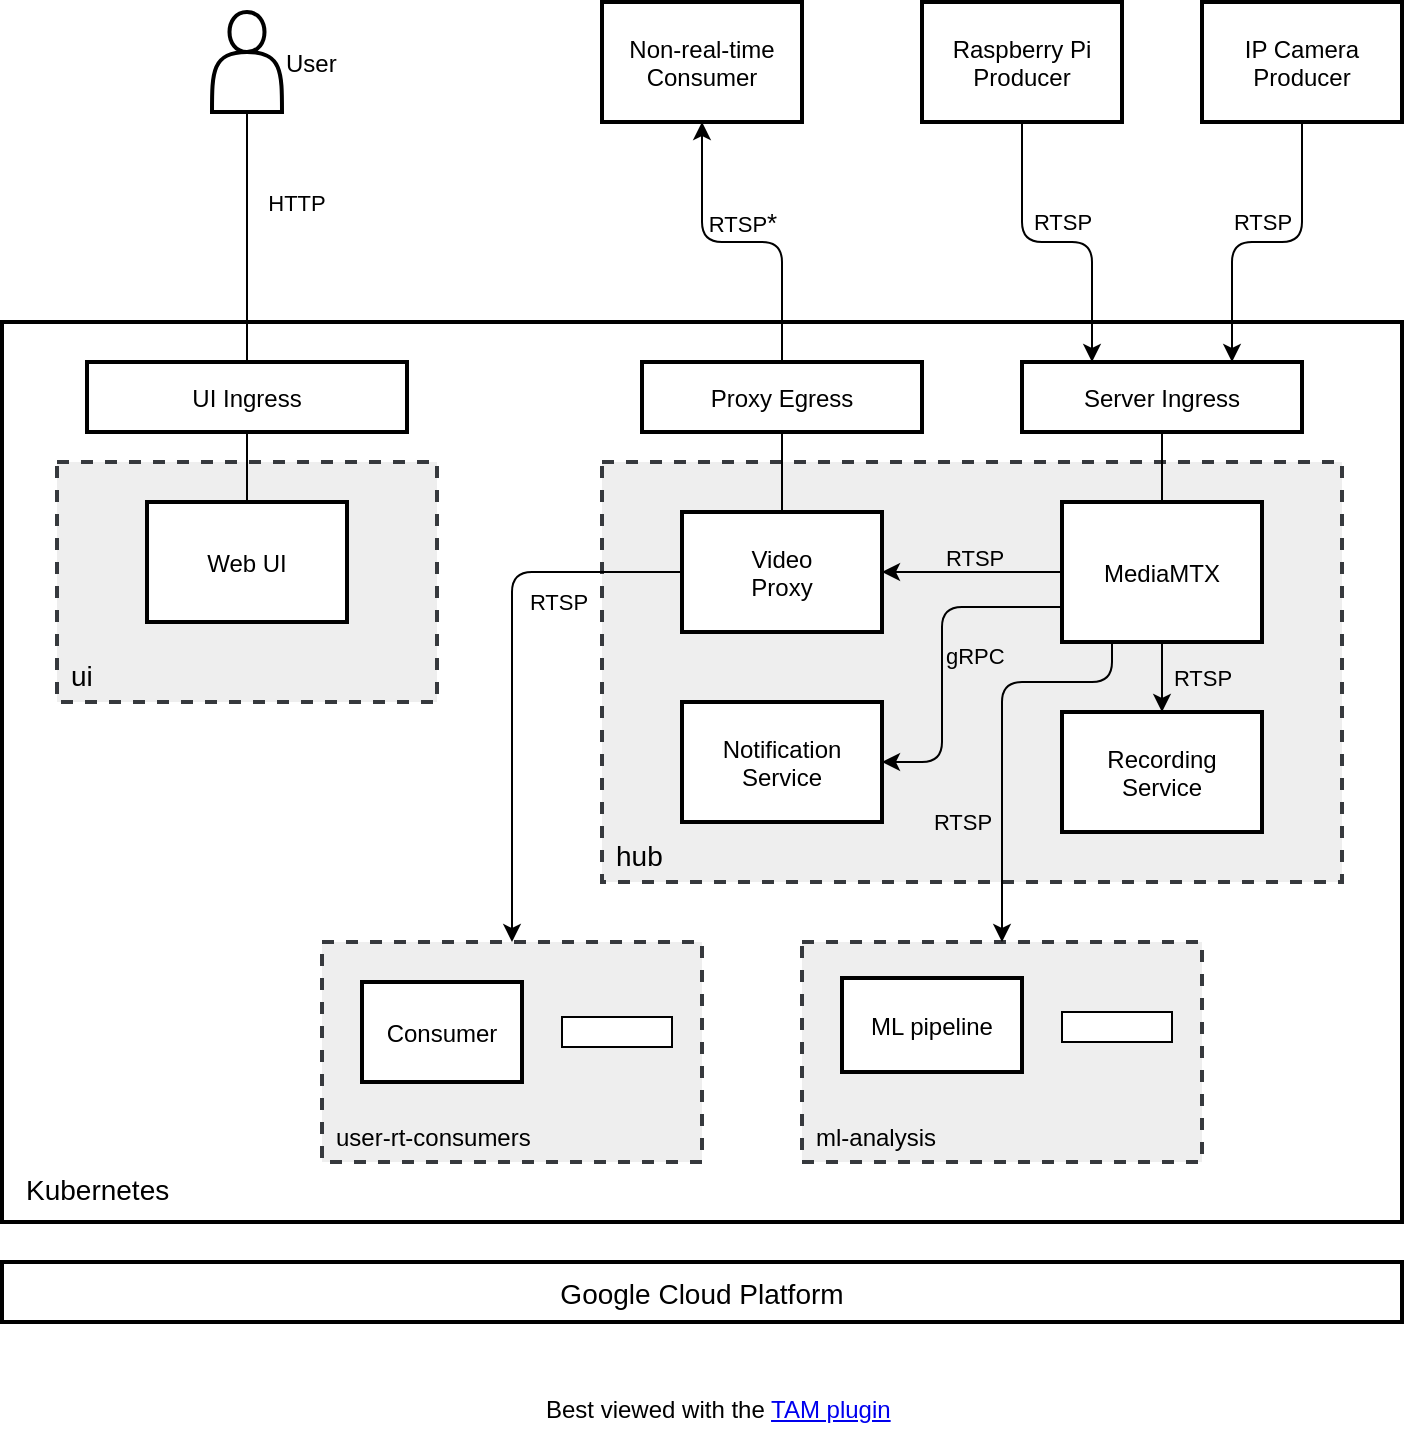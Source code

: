 <mxfile version="24.2.5" type="device">
  <diagram name="Page-1" id="08mt92PuHdrqDF8_NBdw">
    <mxGraphModel dx="753" dy="481" grid="1" gridSize="10" guides="1" tooltips="1" connect="1" arrows="1" fold="1" page="1" pageScale="1" pageWidth="850" pageHeight="1100" math="0" shadow="0">
      <root>
        <mxCell id="0" />
        <mxCell id="1" parent="0" />
        <mxCell id="jF7e8WXOF0KayZX-llXl-1" value="Google Cloud Platform" style="shape=agent;offsetSize=8;strokeWidth=2;fontSize=14;" vertex="1" parent="1">
          <mxGeometry x="270" y="780" width="700" height="30" as="geometry" />
        </mxCell>
        <mxCell id="0.1" value="Best viewed with the &lt;a href=&quot;https://github.com/ariel-bentu/tam-drawio&quot;&gt;TAM plugin&lt;/a&gt;" style="text;html=1;shape=tamPluginMissing;" vertex="1" connectable="0" parent="1">
          <mxGeometry x="540" y="840" width="200" height="25" as="geometry" />
        </mxCell>
        <mxCell id="jF7e8WXOF0KayZX-llXl-2" value="Kubernetes" style="shape=agent;offsetSize=8;strokeWidth=2;verticalAlign=bottom;align=left;horizontal=1;textShadow=0;labelBorderColor=none;fontSize=14;spacingLeft=10;spacingBottom=6;" vertex="1" parent="1">
          <mxGeometry x="270" y="310" width="700" height="450" as="geometry" />
        </mxCell>
        <mxCell id="jF7e8WXOF0KayZX-llXl-3" value="hub" style="shape=agent;offsetSize=8;strokeWidth=2;align=left;verticalAlign=bottom;dashed=1;fontSize=14;fillColor=#eeeeee;strokeColor=#36393d;spacingLeft=5;spacingBottom=3;" vertex="1" parent="1">
          <mxGeometry x="570" y="380" width="370" height="210" as="geometry" />
        </mxCell>
        <mxCell id="jF7e8WXOF0KayZX-llXl-4" value="MediaMTX" style="shape=agent;offsetSize=8;strokeWidth=2;multiple=true;" vertex="1" parent="1">
          <mxGeometry x="800" y="400" width="100" height="70" as="geometry" />
        </mxCell>
        <mxCell id="jF7e8WXOF0KayZX-llXl-5" value="Notification&#xa;Service" style="shape=agent;offsetSize=8;strokeWidth=2;" vertex="1" parent="1">
          <mxGeometry x="610" y="500" width="100" height="60" as="geometry" />
        </mxCell>
        <mxCell id="jF7e8WXOF0KayZX-llXl-6" value="Video&#xa;Proxy" style="shape=agent;offsetSize=8;strokeWidth=2;" vertex="1" parent="1">
          <mxGeometry x="610" y="405" width="100" height="60" as="geometry" />
        </mxCell>
        <mxCell id="jF7e8WXOF0KayZX-llXl-7" value="Recording&#xa;Service" style="shape=agent;offsetSize=8;strokeWidth=2;" vertex="1" parent="1">
          <mxGeometry x="800" y="505" width="100" height="60" as="geometry" />
        </mxCell>
        <mxCell id="jF7e8WXOF0KayZX-llXl-8" value="ui" style="shape=agent;offsetSize=8;strokeWidth=2;dashed=1;verticalAlign=bottom;align=left;fontSize=14;fillColor=#eeeeee;strokeColor=#36393d;labelPosition=center;verticalLabelPosition=middle;spacingLeft=5;spacingBottom=3;" vertex="1" parent="1">
          <mxGeometry x="297.5" y="380" width="190" height="120" as="geometry" />
        </mxCell>
        <mxCell id="jF7e8WXOF0KayZX-llXl-10" value="Web UI" style="shape=agent;offsetSize=8;strokeWidth=2;multiple=true;" vertex="1" parent="1">
          <mxGeometry x="342.5" y="400" width="100" height="60" as="geometry" />
        </mxCell>
        <mxCell id="jF7e8WXOF0KayZX-llXl-11" value="UI Ingress" style="shape=agent;offsetSize=8;strokeWidth=2;" vertex="1" parent="1">
          <mxGeometry x="312.5" y="330" width="160" height="35" as="geometry" />
        </mxCell>
        <mxCell id="jF7e8WXOF0KayZX-llXl-12" value="Proxy Egress" style="shape=agent;offsetSize=8;strokeWidth=2;" vertex="1" parent="1">
          <mxGeometry x="590" y="330" width="140" height="35" as="geometry" />
        </mxCell>
        <mxCell id="jF7e8WXOF0KayZX-llXl-17" value="RTSP" style="edgeStyle=elbowEdgeStyle;html=1;labelBackgroundColor=none;rounded=1;elbow=horizontal;endArrow=classic;endFill=1;align=left;exitX=0;exitY=0.5;exitDx=0;exitDy=0;entryX=1;entryY=0.5;entryDx=0;entryDy=0;spacingBottom=5;" edge="1" parent="1" source="jF7e8WXOF0KayZX-llXl-4" target="jF7e8WXOF0KayZX-llXl-6">
          <mxGeometry x="0.333" y="-5" width="80" height="80" relative="1" as="geometry">
            <mxPoint x="740" y="590" as="sourcePoint" />
            <mxPoint x="820" y="510" as="targetPoint" />
            <mxPoint as="offset" />
          </mxGeometry>
        </mxCell>
        <mxCell id="jF7e8WXOF0KayZX-llXl-18" value="gRPC" style="edgeStyle=elbowEdgeStyle;html=1;labelBackgroundColor=none;rounded=1;elbow=horizontal;endArrow=classic;endFill=1;align=left;exitX=0;exitY=0.75;exitDx=0;exitDy=0;entryX=1;entryY=0.5;entryDx=0;entryDy=0;" edge="1" parent="1" source="jF7e8WXOF0KayZX-llXl-4" target="jF7e8WXOF0KayZX-llXl-5">
          <mxGeometry x="0.001" width="80" height="80" relative="1" as="geometry">
            <mxPoint x="460" y="710" as="sourcePoint" />
            <mxPoint x="540" y="630" as="targetPoint" />
            <Array as="points">
              <mxPoint x="740" y="490" />
            </Array>
            <mxPoint as="offset" />
          </mxGeometry>
        </mxCell>
        <mxCell id="jF7e8WXOF0KayZX-llXl-19" value="RTSP" style="edgeStyle=elbowEdgeStyle;html=1;labelBackgroundColor=none;rounded=1;elbow=vertical;endArrow=classic;endFill=1;align=center;exitX=0.5;exitY=1;exitDx=0;exitDy=0;entryX=0.5;entryY=0;entryDx=0;entryDy=0;" edge="1" parent="1" source="jF7e8WXOF0KayZX-llXl-4" target="jF7e8WXOF0KayZX-llXl-7">
          <mxGeometry y="20" width="80" height="80" relative="1" as="geometry">
            <mxPoint x="800" y="680" as="sourcePoint" />
            <mxPoint x="850" y="520" as="targetPoint" />
            <mxPoint as="offset" />
          </mxGeometry>
        </mxCell>
        <mxCell id="jF7e8WXOF0KayZX-llXl-21" value="" style="edgeStyle=elbowEdgeStyle;html=1;labelBackgroundColor=none;rounded=1;elbow=vertical;endArrow=none;endFill=0;align=center;entryX=0.5;entryY=1;entryDx=0;entryDy=0;exitX=0.5;exitY=0;exitDx=0;exitDy=0;" edge="1" parent="1" source="jF7e8WXOF0KayZX-llXl-6" target="jF7e8WXOF0KayZX-llXl-12">
          <mxGeometry width="80" height="80" relative="1" as="geometry">
            <mxPoint x="740" y="415" as="sourcePoint" />
            <mxPoint x="740" y="381" as="targetPoint" />
          </mxGeometry>
        </mxCell>
        <mxCell id="jF7e8WXOF0KayZX-llXl-22" value="" style="edgeStyle=elbowEdgeStyle;html=1;labelBackgroundColor=none;rounded=1;elbow=horizontal;endArrow=none;endFill=0;align=left;entryX=0.5;entryY=1;entryDx=0;entryDy=0;exitX=0.5;exitY=0;exitDx=0;exitDy=0;" edge="1" parent="1" source="jF7e8WXOF0KayZX-llXl-10" target="jF7e8WXOF0KayZX-llXl-11">
          <mxGeometry width="80" height="80" relative="1" as="geometry">
            <mxPoint x="280" y="600" as="sourcePoint" />
            <mxPoint x="360" y="520" as="targetPoint" />
          </mxGeometry>
        </mxCell>
        <mxCell id="jF7e8WXOF0KayZX-llXl-24" value="User" style="shape=actor;horizontalLabelPosition=right;align=left;labelPosition=right;strokeWidth=2;border=0;aspect=fixed;verticalAlign=middle;verticalLabelPosition=middle;" vertex="1" parent="1">
          <mxGeometry x="375" y="155" width="35" height="50" as="geometry" />
        </mxCell>
        <mxCell id="jF7e8WXOF0KayZX-llXl-27" value="Raspberry Pi&#xa;Producer" style="shape=agent;offsetSize=8;strokeWidth=2;" vertex="1" parent="1">
          <mxGeometry x="730" y="150" width="100" height="60" as="geometry" />
        </mxCell>
        <mxCell id="jF7e8WXOF0KayZX-llXl-28" value="user-rt-consumers" style="shape=agent;offsetSize=8;strokeWidth=2;dashed=1;fillColor=#eeeeee;strokeColor=#36393d;align=left;verticalAlign=bottom;spacingLeft=5;spacingBottom=3;" vertex="1" parent="1">
          <mxGeometry x="430" y="620" width="190" height="110" as="geometry" />
        </mxCell>
        <mxCell id="jF7e8WXOF0KayZX-llXl-30" value="Consumer" style="shape=agent;offsetSize=8;strokeWidth=2;multiple=true;" vertex="1" parent="1">
          <mxGeometry x="450" y="640" width="80" height="50" as="geometry" />
        </mxCell>
        <mxCell id="jF7e8WXOF0KayZX-llXl-31" value="" style="shape=dot3;connectable=0;aspect=fixed;" vertex="1" parent="1">
          <mxGeometry x="550" y="657.5" width="55" height="15" as="geometry" />
        </mxCell>
        <mxCell id="jF7e8WXOF0KayZX-llXl-32" value="Server Ingress" style="shape=agent;offsetSize=8;strokeWidth=2;" vertex="1" parent="1">
          <mxGeometry x="780" y="330" width="140" height="35" as="geometry" />
        </mxCell>
        <mxCell id="jF7e8WXOF0KayZX-llXl-33" value="" style="edgeStyle=elbowEdgeStyle;html=1;labelBackgroundColor=none;rounded=1;elbow=vertical;endArrow=none;endFill=0;align=center;entryX=0.5;entryY=1;entryDx=0;entryDy=0;exitX=0.5;exitY=0;exitDx=0;exitDy=0;" edge="1" parent="1" source="jF7e8WXOF0KayZX-llXl-4" target="jF7e8WXOF0KayZX-llXl-32">
          <mxGeometry width="80" height="80" relative="1" as="geometry">
            <mxPoint x="830" y="420" as="sourcePoint" />
            <mxPoint x="830" y="380" as="targetPoint" />
          </mxGeometry>
        </mxCell>
        <mxCell id="jF7e8WXOF0KayZX-llXl-34" value="ml-analysis" style="shape=agent;offsetSize=8;strokeWidth=2;fillColor=#eeeeee;strokeColor=#36393d;dashed=1;align=left;verticalAlign=bottom;spacingLeft=5;spacingBottom=3;" vertex="1" parent="1">
          <mxGeometry x="670" y="620" width="200" height="110" as="geometry" />
        </mxCell>
        <mxCell id="jF7e8WXOF0KayZX-llXl-36" value="Non-real-time&#xa;Consumer" style="shape=agent;offsetSize=8;strokeWidth=2;" vertex="1" parent="1">
          <mxGeometry x="570" y="150" width="100" height="60" as="geometry" />
        </mxCell>
        <mxCell id="jF7e8WXOF0KayZX-llXl-37" value="IP Camera&#xa;Producer" style="shape=agent;offsetSize=8;strokeWidth=2;" vertex="1" parent="1">
          <mxGeometry x="870" y="150" width="100" height="60" as="geometry" />
        </mxCell>
        <mxCell id="jF7e8WXOF0KayZX-llXl-38" value="RTSP" style="edgeStyle=elbowEdgeStyle;html=1;labelBackgroundColor=none;rounded=1;elbow=vertical;endArrow=classic;endFill=1;align=center;exitX=0.5;exitY=1;exitDx=0;exitDy=0;entryX=0.25;entryY=0;entryDx=0;entryDy=0;" edge="1" parent="1" source="jF7e8WXOF0KayZX-llXl-27" target="jF7e8WXOF0KayZX-llXl-32">
          <mxGeometry x="0.031" y="10" width="80" height="80" relative="1" as="geometry">
            <mxPoint x="680" y="320" as="sourcePoint" />
            <mxPoint x="760" y="240" as="targetPoint" />
            <mxPoint as="offset" />
          </mxGeometry>
        </mxCell>
        <mxCell id="jF7e8WXOF0KayZX-llXl-39" value="RTSP" style="edgeStyle=elbowEdgeStyle;html=1;labelBackgroundColor=none;rounded=1;elbow=vertical;endArrow=classic;endFill=1;align=center;exitX=0.5;exitY=1;exitDx=0;exitDy=0;entryX=0.75;entryY=0;entryDx=0;entryDy=0;" edge="1" parent="1" source="jF7e8WXOF0KayZX-llXl-37" target="jF7e8WXOF0KayZX-llXl-32">
          <mxGeometry x="0.031" y="-10" width="80" height="80" relative="1" as="geometry">
            <mxPoint x="930" y="320" as="sourcePoint" />
            <mxPoint x="1010" y="240" as="targetPoint" />
            <mxPoint as="offset" />
          </mxGeometry>
        </mxCell>
        <mxCell id="jF7e8WXOF0KayZX-llXl-40" value="RTSP&lt;font style=&quot;font-size: 13px;&quot;&gt;*&lt;/font&gt;" style="edgeStyle=elbowEdgeStyle;html=1;labelBackgroundColor=none;rounded=1;elbow=vertical;endArrow=classic;endFill=1;align=center;exitX=0.5;exitY=0;exitDx=0;exitDy=0;entryX=0.5;entryY=1;entryDx=0;entryDy=0;" edge="1" parent="1" source="jF7e8WXOF0KayZX-llXl-12" target="jF7e8WXOF0KayZX-llXl-36">
          <mxGeometry x="0.001" y="-10" width="80" height="80" relative="1" as="geometry">
            <mxPoint x="520" y="340" as="sourcePoint" />
            <mxPoint x="600" y="260" as="targetPoint" />
            <mxPoint as="offset" />
          </mxGeometry>
        </mxCell>
        <mxCell id="jF7e8WXOF0KayZX-llXl-42" value="ML pipeline" style="shape=agent;offsetSize=8;strokeWidth=2;multiple=true;" vertex="1" parent="1">
          <mxGeometry x="690" y="638" width="90" height="47" as="geometry" />
        </mxCell>
        <mxCell id="jF7e8WXOF0KayZX-llXl-43" value="" style="shape=dot3;connectable=0;aspect=fixed;" vertex="1" parent="1">
          <mxGeometry x="800" y="655" width="55" height="15" as="geometry" />
        </mxCell>
        <mxCell id="jF7e8WXOF0KayZX-llXl-44" value="RTSP" style="edgeStyle=elbowEdgeStyle;html=1;labelBackgroundColor=none;rounded=1;elbow=vertical;endArrow=classic;endFill=1;align=center;exitX=0.25;exitY=1;exitDx=0;exitDy=0;entryX=0.5;entryY=0;entryDx=0;entryDy=0;" edge="1" parent="1" source="jF7e8WXOF0KayZX-llXl-4" target="jF7e8WXOF0KayZX-llXl-34">
          <mxGeometry x="0.415" y="-20" width="80" height="80" relative="1" as="geometry">
            <mxPoint x="850" y="470" as="sourcePoint" />
            <mxPoint x="750" y="663" as="targetPoint" />
            <Array as="points">
              <mxPoint x="805" y="490" />
            </Array>
            <mxPoint as="offset" />
          </mxGeometry>
        </mxCell>
        <mxCell id="jF7e8WXOF0KayZX-llXl-46" value="HTTP" style="shape=useedge;vertical=true;edgeStyle=none;endArrow=none;useSignPosition=left;useSignDirection=south;rounded=0;entryX=0.5;entryY=1;entryDx=0;entryDy=0;exitX=0.5;exitY=0;exitDx=0;exitDy=0;dx=1;dy=65;" edge="1" parent="1" source="jF7e8WXOF0KayZX-llXl-11" target="jF7e8WXOF0KayZX-llXl-24">
          <mxGeometry x="0.28" y="-25" height="160" relative="1" as="geometry">
            <mxPoint x="300" y="410" as="sourcePoint" />
            <mxPoint x="300" y="250" as="targetPoint" />
            <mxPoint as="offset" />
          </mxGeometry>
        </mxCell>
        <mxCell id="jF7e8WXOF0KayZX-llXl-48" value="RTSP" style="edgeStyle=elbowEdgeStyle;html=1;labelBackgroundColor=none;rounded=1;elbow=vertical;endArrow=classic;endFill=1;align=center;exitX=0;exitY=0.5;exitDx=0;exitDy=0;entryX=0.5;entryY=0;entryDx=0;entryDy=0;" edge="1" parent="1" source="jF7e8WXOF0KayZX-llXl-6" target="jF7e8WXOF0KayZX-llXl-28">
          <mxGeometry x="-0.537" y="15" width="80" height="80" relative="1" as="geometry">
            <mxPoint x="480" y="600" as="sourcePoint" />
            <mxPoint x="560" y="520" as="targetPoint" />
            <Array as="points">
              <mxPoint x="540" y="435" />
            </Array>
            <mxPoint as="offset" />
          </mxGeometry>
        </mxCell>
      </root>
    </mxGraphModel>
  </diagram>
</mxfile>
